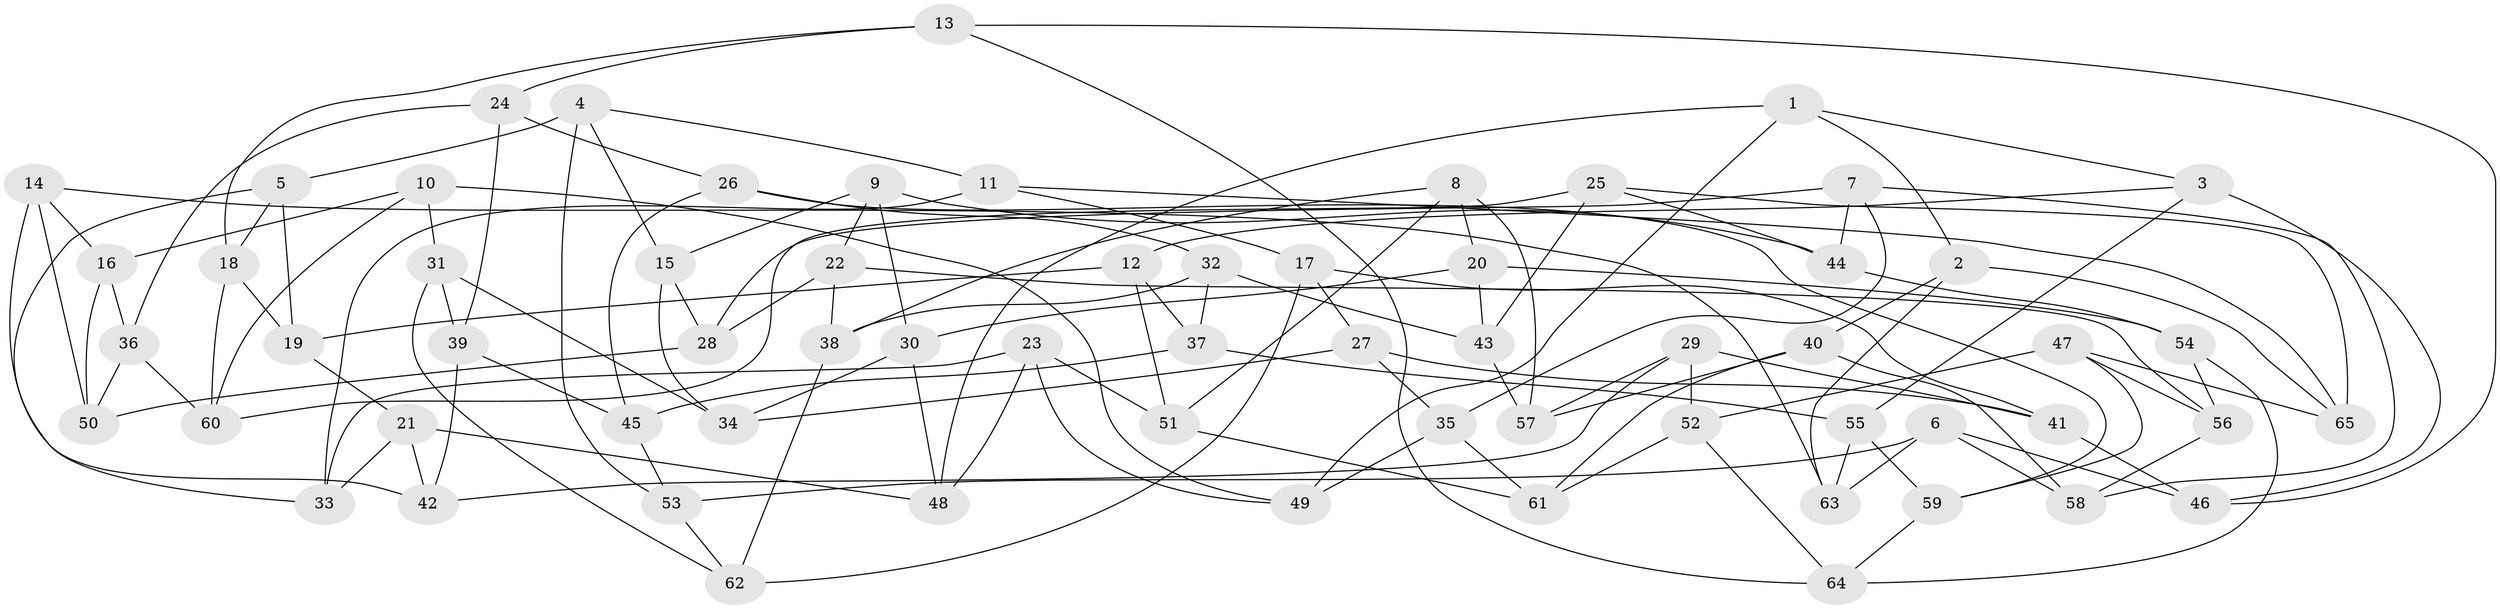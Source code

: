 // coarse degree distribution, {4: 0.7333333333333333, 3: 0.08888888888888889, 5: 0.08888888888888889, 7: 0.022222222222222223, 6: 0.044444444444444446, 13: 0.022222222222222223}
// Generated by graph-tools (version 1.1) at 2025/03/03/04/25 22:03:49]
// undirected, 65 vertices, 130 edges
graph export_dot {
graph [start="1"]
  node [color=gray90,style=filled];
  1;
  2;
  3;
  4;
  5;
  6;
  7;
  8;
  9;
  10;
  11;
  12;
  13;
  14;
  15;
  16;
  17;
  18;
  19;
  20;
  21;
  22;
  23;
  24;
  25;
  26;
  27;
  28;
  29;
  30;
  31;
  32;
  33;
  34;
  35;
  36;
  37;
  38;
  39;
  40;
  41;
  42;
  43;
  44;
  45;
  46;
  47;
  48;
  49;
  50;
  51;
  52;
  53;
  54;
  55;
  56;
  57;
  58;
  59;
  60;
  61;
  62;
  63;
  64;
  65;
  1 -- 49;
  1 -- 3;
  1 -- 48;
  1 -- 2;
  2 -- 40;
  2 -- 65;
  2 -- 63;
  3 -- 46;
  3 -- 12;
  3 -- 55;
  4 -- 5;
  4 -- 11;
  4 -- 53;
  4 -- 15;
  5 -- 18;
  5 -- 33;
  5 -- 19;
  6 -- 58;
  6 -- 53;
  6 -- 63;
  6 -- 46;
  7 -- 35;
  7 -- 58;
  7 -- 44;
  7 -- 28;
  8 -- 57;
  8 -- 51;
  8 -- 38;
  8 -- 20;
  9 -- 44;
  9 -- 15;
  9 -- 22;
  9 -- 30;
  10 -- 60;
  10 -- 16;
  10 -- 31;
  10 -- 49;
  11 -- 65;
  11 -- 33;
  11 -- 17;
  12 -- 51;
  12 -- 19;
  12 -- 37;
  13 -- 46;
  13 -- 64;
  13 -- 24;
  13 -- 18;
  14 -- 16;
  14 -- 63;
  14 -- 50;
  14 -- 42;
  15 -- 28;
  15 -- 34;
  16 -- 36;
  16 -- 50;
  17 -- 41;
  17 -- 62;
  17 -- 27;
  18 -- 19;
  18 -- 60;
  19 -- 21;
  20 -- 54;
  20 -- 30;
  20 -- 43;
  21 -- 48;
  21 -- 42;
  21 -- 33;
  22 -- 38;
  22 -- 28;
  22 -- 56;
  23 -- 51;
  23 -- 33;
  23 -- 49;
  23 -- 48;
  24 -- 39;
  24 -- 26;
  24 -- 36;
  25 -- 43;
  25 -- 44;
  25 -- 60;
  25 -- 65;
  26 -- 59;
  26 -- 32;
  26 -- 45;
  27 -- 34;
  27 -- 41;
  27 -- 35;
  28 -- 50;
  29 -- 41;
  29 -- 57;
  29 -- 42;
  29 -- 52;
  30 -- 34;
  30 -- 48;
  31 -- 62;
  31 -- 39;
  31 -- 34;
  32 -- 37;
  32 -- 38;
  32 -- 43;
  35 -- 61;
  35 -- 49;
  36 -- 60;
  36 -- 50;
  37 -- 45;
  37 -- 55;
  38 -- 62;
  39 -- 45;
  39 -- 42;
  40 -- 57;
  40 -- 58;
  40 -- 61;
  41 -- 46;
  43 -- 57;
  44 -- 54;
  45 -- 53;
  47 -- 59;
  47 -- 52;
  47 -- 56;
  47 -- 65;
  51 -- 61;
  52 -- 64;
  52 -- 61;
  53 -- 62;
  54 -- 64;
  54 -- 56;
  55 -- 63;
  55 -- 59;
  56 -- 58;
  59 -- 64;
}
